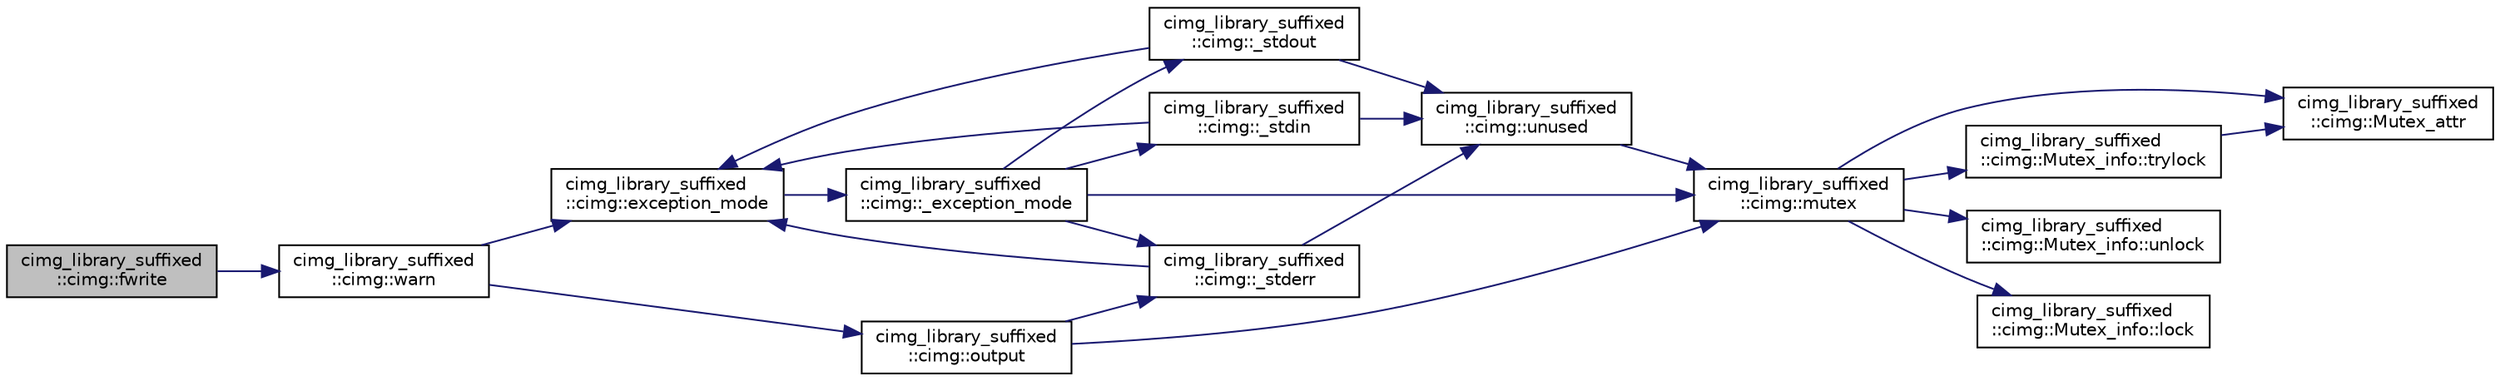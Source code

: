 digraph "cimg_library_suffixed::cimg::fwrite"
{
  edge [fontname="Helvetica",fontsize="10",labelfontname="Helvetica",labelfontsize="10"];
  node [fontname="Helvetica",fontsize="10",shape=record];
  rankdir="LR";
  Node1832 [label="cimg_library_suffixed\l::cimg::fwrite",height=0.2,width=0.4,color="black", fillcolor="grey75", style="filled", fontcolor="black"];
  Node1832 -> Node1833 [color="midnightblue",fontsize="10",style="solid",fontname="Helvetica"];
  Node1833 [label="cimg_library_suffixed\l::cimg::warn",height=0.2,width=0.4,color="black", fillcolor="white", style="filled",URL="$namespacecimg__library__suffixed_1_1cimg.html#acfd3624d72ed7f79c82ec45646c685e7",tooltip="Display a warning message on the default output stream. "];
  Node1833 -> Node1834 [color="midnightblue",fontsize="10",style="solid",fontname="Helvetica"];
  Node1834 [label="cimg_library_suffixed\l::cimg::exception_mode",height=0.2,width=0.4,color="black", fillcolor="white", style="filled",URL="$namespacecimg__library__suffixed_1_1cimg.html#aeafab144366eddd11360f32f468fa4af",tooltip="Set current  exception mode. "];
  Node1834 -> Node1835 [color="midnightblue",fontsize="10",style="solid",fontname="Helvetica"];
  Node1835 [label="cimg_library_suffixed\l::cimg::_exception_mode",height=0.2,width=0.4,color="black", fillcolor="white", style="filled",URL="$namespacecimg__library__suffixed_1_1cimg.html#a6c578f866de2be9be7e385d693c758c8"];
  Node1835 -> Node1836 [color="midnightblue",fontsize="10",style="solid",fontname="Helvetica"];
  Node1836 [label="cimg_library_suffixed\l::cimg::mutex",height=0.2,width=0.4,color="black", fillcolor="white", style="filled",URL="$namespacecimg__library__suffixed_1_1cimg.html#a9e739e4b4ac058abfba069466617b914"];
  Node1836 -> Node1837 [color="midnightblue",fontsize="10",style="solid",fontname="Helvetica"];
  Node1837 [label="cimg_library_suffixed\l::cimg::Mutex_attr",height=0.2,width=0.4,color="black", fillcolor="white", style="filled",URL="$namespacecimg__library__suffixed_1_1cimg.html#aa0e1bc96ae6e235dc5b67b8b0a466166"];
  Node1836 -> Node1838 [color="midnightblue",fontsize="10",style="solid",fontname="Helvetica"];
  Node1838 [label="cimg_library_suffixed\l::cimg::Mutex_info::unlock",height=0.2,width=0.4,color="black", fillcolor="white", style="filled",URL="$structcimg__library__suffixed_1_1cimg_1_1_mutex__info.html#afac3fa5f107ad4795fb867050f616555"];
  Node1836 -> Node1839 [color="midnightblue",fontsize="10",style="solid",fontname="Helvetica"];
  Node1839 [label="cimg_library_suffixed\l::cimg::Mutex_info::lock",height=0.2,width=0.4,color="black", fillcolor="white", style="filled",URL="$structcimg__library__suffixed_1_1cimg_1_1_mutex__info.html#a6cc8e26847a1aa649febed03d70182e7"];
  Node1836 -> Node1840 [color="midnightblue",fontsize="10",style="solid",fontname="Helvetica"];
  Node1840 [label="cimg_library_suffixed\l::cimg::Mutex_info::trylock",height=0.2,width=0.4,color="black", fillcolor="white", style="filled",URL="$structcimg__library__suffixed_1_1cimg_1_1_mutex__info.html#a9bf4ed1e1dfe6f28fa6250cd04f3c900"];
  Node1840 -> Node1837 [color="midnightblue",fontsize="10",style="solid",fontname="Helvetica"];
  Node1835 -> Node1841 [color="midnightblue",fontsize="10",style="solid",fontname="Helvetica"];
  Node1841 [label="cimg_library_suffixed\l::cimg::_stdin",height=0.2,width=0.4,color="black", fillcolor="white", style="filled",URL="$namespacecimg__library__suffixed_1_1cimg.html#a01a3b743897290604513ea6d847c9886"];
  Node1841 -> Node1842 [color="midnightblue",fontsize="10",style="solid",fontname="Helvetica"];
  Node1842 [label="cimg_library_suffixed\l::cimg::unused",height=0.2,width=0.4,color="black", fillcolor="white", style="filled",URL="$namespacecimg__library__suffixed_1_1cimg.html#a79aef0cbcf66ceb71c2b74cb66b4deb2",tooltip="Avoid warning messages due to unused parameters. Do nothing actually. "];
  Node1842 -> Node1836 [color="midnightblue",fontsize="10",style="solid",fontname="Helvetica"];
  Node1841 -> Node1834 [color="midnightblue",fontsize="10",style="solid",fontname="Helvetica"];
  Node1835 -> Node1843 [color="midnightblue",fontsize="10",style="solid",fontname="Helvetica"];
  Node1843 [label="cimg_library_suffixed\l::cimg::_stdout",height=0.2,width=0.4,color="black", fillcolor="white", style="filled",URL="$namespacecimg__library__suffixed_1_1cimg.html#a493220746e5df3466568bd7862825008"];
  Node1843 -> Node1842 [color="midnightblue",fontsize="10",style="solid",fontname="Helvetica"];
  Node1843 -> Node1834 [color="midnightblue",fontsize="10",style="solid",fontname="Helvetica"];
  Node1835 -> Node1844 [color="midnightblue",fontsize="10",style="solid",fontname="Helvetica"];
  Node1844 [label="cimg_library_suffixed\l::cimg::_stderr",height=0.2,width=0.4,color="black", fillcolor="white", style="filled",URL="$namespacecimg__library__suffixed_1_1cimg.html#aab8db7528c32a8fd3a3dc471e662782e"];
  Node1844 -> Node1842 [color="midnightblue",fontsize="10",style="solid",fontname="Helvetica"];
  Node1844 -> Node1834 [color="midnightblue",fontsize="10",style="solid",fontname="Helvetica"];
  Node1833 -> Node1845 [color="midnightblue",fontsize="10",style="solid",fontname="Helvetica"];
  Node1845 [label="cimg_library_suffixed\l::cimg::output",height=0.2,width=0.4,color="black", fillcolor="white", style="filled",URL="$namespacecimg__library__suffixed_1_1cimg.html#ada686776cc71803df391eea79cd1b3e5",tooltip="Get/set default output stream for the  library messages. "];
  Node1845 -> Node1836 [color="midnightblue",fontsize="10",style="solid",fontname="Helvetica"];
  Node1845 -> Node1844 [color="midnightblue",fontsize="10",style="solid",fontname="Helvetica"];
}
